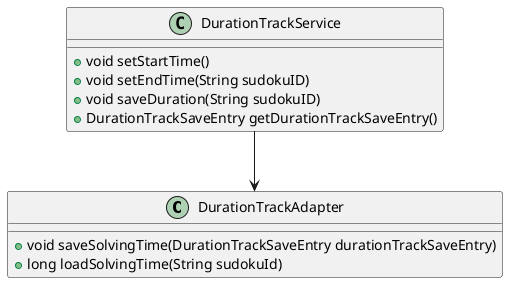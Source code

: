 @startuml
class DurationTrackAdapter {
    + void saveSolvingTime(DurationTrackSaveEntry durationTrackSaveEntry)
    + long loadSolvingTime(String sudokuId)
}

class DurationTrackService {
    + void setStartTime()
    + void setEndTime(String sudokuID)
    + void saveDuration(String sudokuID)
	+ DurationTrackSaveEntry getDurationTrackSaveEntry()
}

DurationTrackService --> DurationTrackAdapter
@enduml

